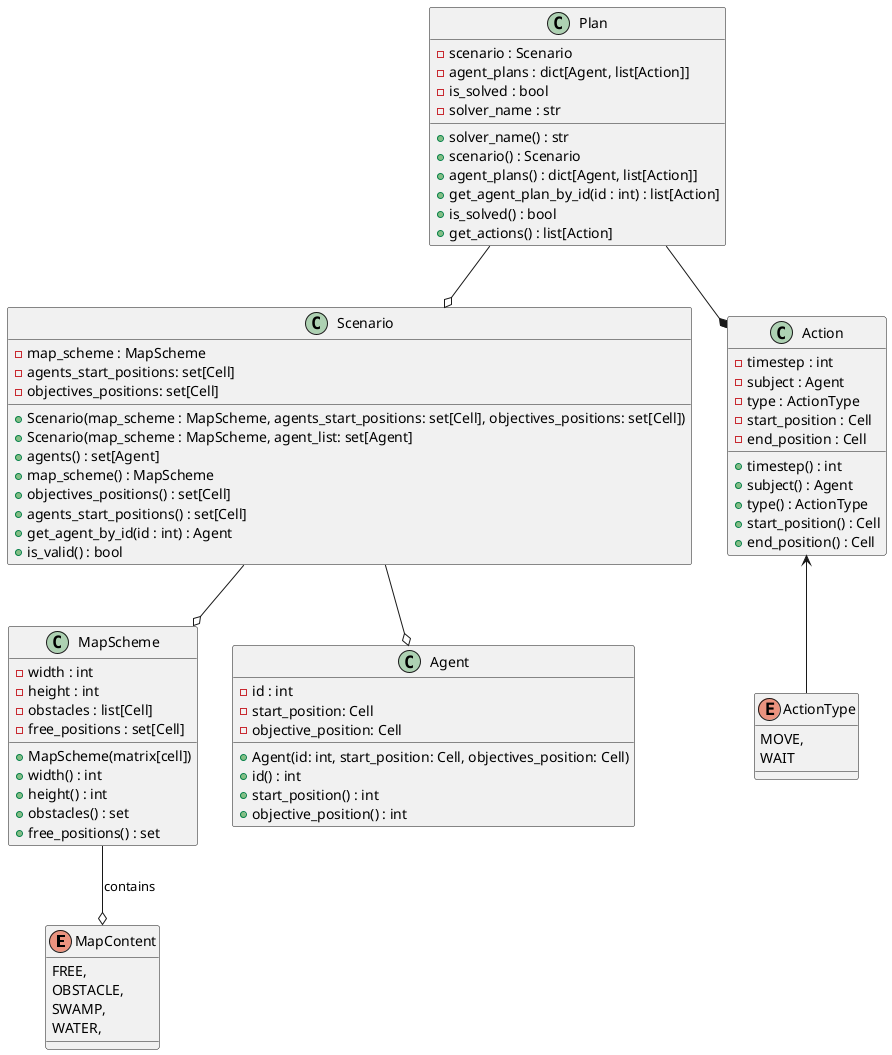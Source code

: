 @startuml

'note: Cell indicates any tuple with length between 1 and 3

enum MapContent {
    FREE,
    OBSTACLE,
    SWAMP,
    WATER,
}

class MapScheme {
    - width : int
    - height : int
    - obstacles : list[Cell]
    - free_positions : set[Cell]
    'other sets for water, swamps and other types of content

    + MapScheme(matrix[cell])
    + width() : int
    + height() : int
    + obstacles() : set
    + free_positions() : set
}

class Scenario {
    - map_scheme : MapScheme
    - agents_start_positions: set[Cell]
    - objectives_positions: set[Cell]

    + Scenario(map_scheme : MapScheme, agents_start_positions: set[Cell], objectives_positions: set[Cell])
    + Scenario(map_scheme : MapScheme, agent_list: set[Agent]
    + agents() : set[Agent]
    + map_scheme() : MapScheme
    + objectives_positions() : set[Cell]
    + agents_start_positions() : set[Cell]
    + get_agent_by_id(id : int) : Agent
    + is_valid() : bool
}

class Agent {
    - id : int
    - start_position: Cell
    - objective_position: Cell

    + Agent(id: int, start_position: Cell, objectives_position: Cell)
    + id() : int
    + start_position() : int
    + objective_position() : int
}

class Plan {
    - scenario : Scenario
    - agent_plans : dict[Agent, list[Action]]
    - is_solved : bool
    - solver_name : str
    + solver_name() : str
    + scenario() : Scenario
    + agent_plans() : dict[Agent, list[Action]]
    + get_agent_plan_by_id(id : int) : list[Action]
    + is_solved() : bool
    + get_actions() : list[Action]
}

class Action {
    - timestep : int
    - subject : Agent
    - type : ActionType
    - start_position : Cell
    - end_position : Cell

    + timestep() : int
    + subject() : Agent
    + type() : ActionType
    + start_position() : Cell
    + end_position() : Cell
}

enum ActionType {
    MOVE,
    WAIT
}

' For the future
MapScheme --o MapContent : contains
Scenario --o MapScheme
Scenario --o Agent
Plan --o Scenario
Plan --* Action
Action <-- ActionType

@enduml